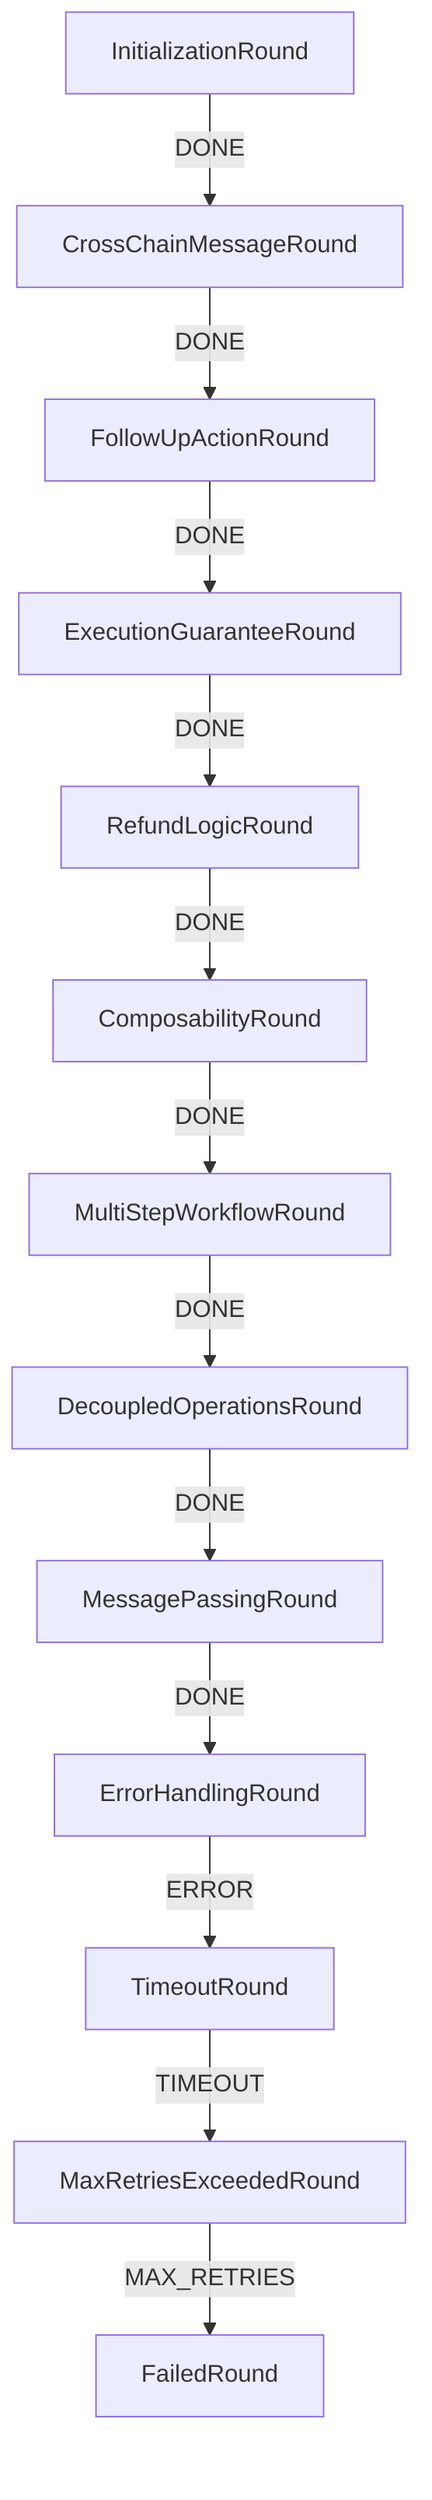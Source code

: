 graph TD
  InitializationRound
  FollowUpActionRound
  TimeoutRound
  RefundLogicRound
  ComposabilityRound
  MaxRetriesExceededRound
  FailedRound
  InitializationRound
  MultiStepWorkflowRound
  MessagePassingRound
  CrossChainMessageRound
  DecoupledOperationsRound
  ExecutionGuaranteeRound
  ErrorHandlingRound
  InitializationRound -->|DONE| CrossChainMessageRound
  CrossChainMessageRound -->|DONE| FollowUpActionRound
  FollowUpActionRound -->|DONE| ExecutionGuaranteeRound
  ExecutionGuaranteeRound -->|DONE| RefundLogicRound
  RefundLogicRound -->|DONE| ComposabilityRound
  ComposabilityRound -->|DONE| MultiStepWorkflowRound
  MultiStepWorkflowRound -->|DONE| DecoupledOperationsRound
  DecoupledOperationsRound -->|DONE| MessagePassingRound
  MessagePassingRound -->|DONE| ErrorHandlingRound
  ErrorHandlingRound -->|ERROR| TimeoutRound
  TimeoutRound -->|TIMEOUT| MaxRetriesExceededRound
  MaxRetriesExceededRound -->|MAX_RETRIES| FailedRound